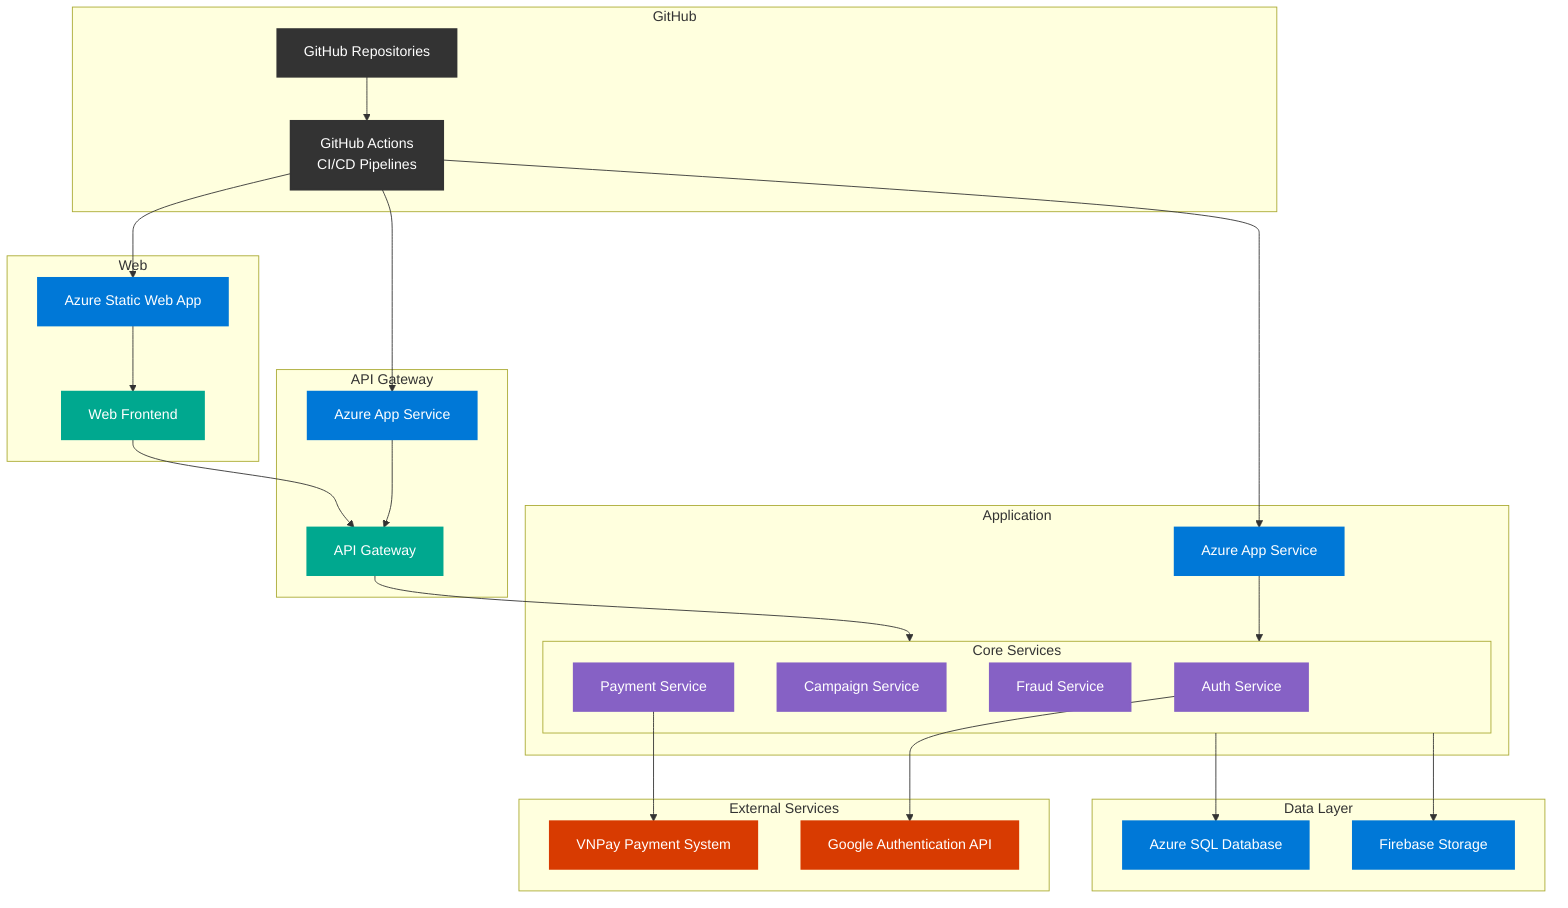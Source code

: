 flowchart TD
  subgraph GH["GitHub"]
        GHR["GitHub Repositories"]
        GHA["GitHub Actions\nCI/CD Pipelines"]
  end
  subgraph WEB["Web"]
        SWA["Azure Static Web App"]
        WebFrontend["Web Frontend"]
  end
  subgraph GW["API Gateway"]
        AppService1["Azure App Service"]
        APIGateway["API Gateway"]
  end
  subgraph APP["Application"]
    subgraph CoreServices["Core Services"]
        AuthService["Auth Service"]
        CampaignService["Campaign Service"]
        FraudService["Fraud Service"]
        PaymentService["Payment Service"]
    end
    AppService2["Azure App Service"]
  end
  subgraph Data["Data Layer"]
        SQLDB["Azure SQL Database"]
        Storage["Firebase Storage"]
  end
  subgraph External["External Services"]
        VNPayGateway["VNPay Payment System"]
        GoogleAuthAPI["Google Authentication API"]
  end
    GHR --> GHA
    GHA --> SWA & AppService1 & AppService2
    SWA --> WebFrontend
    WebFrontend --> APIGateway
    AppService1 --> APIGateway
    APIGateway --> CoreServices
    AppService2 --> CoreServices
    CoreServices --> SQLDB & Storage
    AuthService --> GoogleAuthAPI
    PaymentService --> VNPayGateway

    GHR:::github
    GHA:::github
    SWA:::azure
    WebFrontend:::app
    AppService1:::azure
    APIGateway:::app
    AuthService:::service
    CampaignService:::service
    FraudService:::service
    PaymentService:::service
    AppService2:::azure
    SQLDB:::azure
    Storage:::azure
    VNPayGateway:::ext
    GoogleAuthAPI:::ext
    classDef azure fill:#0078D7,color:white,stroke:#0078D7,stroke-width:2px
    classDef app fill:#00A88F,color:white,stroke:#00A88F,stroke-width:2px
    classDef ext fill:#D83B01,color:white,stroke:#D83B01,stroke-width:2px
    classDef github fill:#333333,color:white,stroke:#333333,stroke-width:2px
    classDef service fill:#8661C5,color:white,stroke:#8661C5,stroke-width:2px